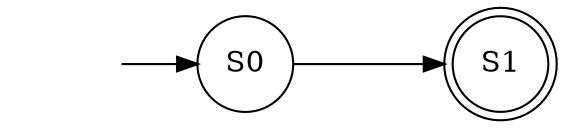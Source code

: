 digraph DFA {
	graph [rankdir=LR]
	"" [label="" shape=plaintext]
	S1 [label=S1 shape=doublecircle]
	S0 [label=S0 shape=circle]
	"" -> S0 [label=""]
	S0 -> S1 [label="	"]
}
